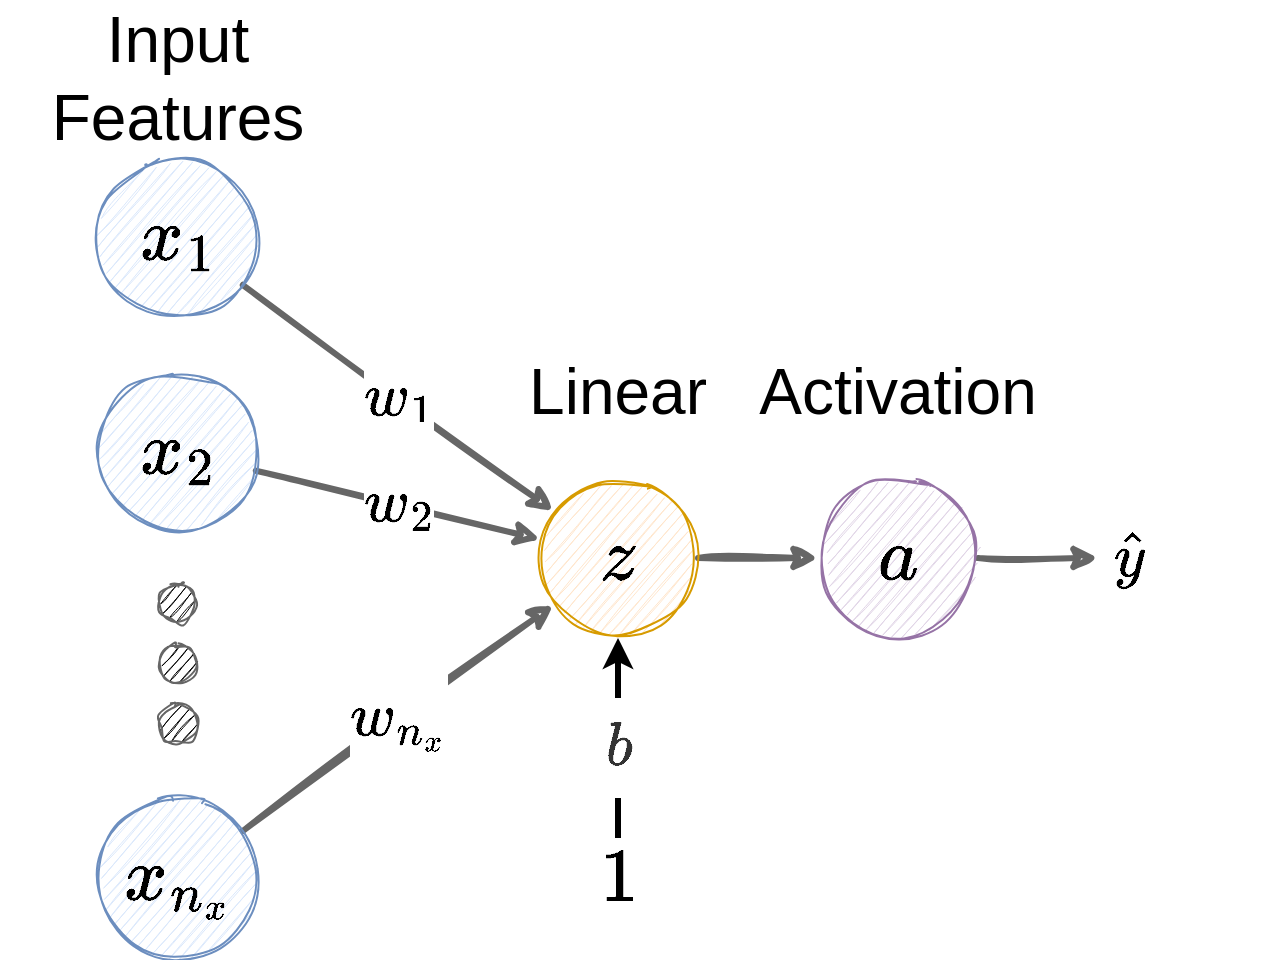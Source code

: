 <mxfile version="14.5.1" type="device"><diagram id="4wz7xuQKJkNMHfDtHuGY" name="Page-1"><mxGraphModel dx="1106" dy="2000" grid="1" gridSize="10" guides="1" tooltips="1" connect="1" arrows="1" fold="1" page="1" pageScale="1" pageWidth="850" pageHeight="1100" math="1" shadow="0"><root><mxCell id="0"/><mxCell id="1" parent="0"/><mxCell id="ma1jWITB2S8ZxH0wA29_-26" value="$$w_1$$" style="sketch=1;orthogonalLoop=1;jettySize=auto;html=1;fontSize=26;strokeWidth=3;fillColor=#f5f5f5;strokeColor=#666666;endArrow=classic;endFill=1;" parent="1" source="ma1jWITB2S8ZxH0wA29_-5" target="ma1jWITB2S8ZxH0wA29_-25" edge="1"><mxGeometry relative="1" as="geometry"/></mxCell><mxCell id="ma1jWITB2S8ZxH0wA29_-5" value="$$x_1$$" style="ellipse;whiteSpace=wrap;html=1;sketch=1;fontSize=32;fillColor=#dae8fc;strokeColor=#6c8ebf;" parent="1" vertex="1"><mxGeometry x="80" y="40" width="80" height="80" as="geometry"/></mxCell><mxCell id="ma1jWITB2S8ZxH0wA29_-27" value="$$w_2$$" style="sketch=1;orthogonalLoop=1;jettySize=auto;html=1;fontSize=26;strokeWidth=3;fillColor=#f5f5f5;strokeColor=#666666;endArrow=classic;endFill=1;" parent="1" source="ma1jWITB2S8ZxH0wA29_-6" target="ma1jWITB2S8ZxH0wA29_-25" edge="1"><mxGeometry relative="1" as="geometry"/></mxCell><mxCell id="ma1jWITB2S8ZxH0wA29_-6" value="$$x_2$$" style="ellipse;whiteSpace=wrap;html=1;sketch=1;fontSize=32;fillColor=#dae8fc;strokeColor=#6c8ebf;" parent="1" vertex="1"><mxGeometry x="80" y="147" width="80" height="80" as="geometry"/></mxCell><mxCell id="ma1jWITB2S8ZxH0wA29_-28" value="$$w_{n_x}$$" style="sketch=1;orthogonalLoop=1;jettySize=auto;html=1;fontSize=26;strokeWidth=3;fillColor=#f5f5f5;strokeColor=#666666;endArrow=classic;endFill=1;" parent="1" source="ma1jWITB2S8ZxH0wA29_-8" target="ma1jWITB2S8ZxH0wA29_-25" edge="1"><mxGeometry relative="1" as="geometry"/></mxCell><mxCell id="ma1jWITB2S8ZxH0wA29_-8" value="$$x_{n_x}$$" style="ellipse;whiteSpace=wrap;html=1;sketch=1;fontSize=32;fillColor=#dae8fc;strokeColor=#6c8ebf;" parent="1" vertex="1"><mxGeometry x="80" y="360" width="80" height="80" as="geometry"/></mxCell><mxCell id="ma1jWITB2S8ZxH0wA29_-23" value="" style="group;fontSize=32;" parent="1" vertex="1" connectable="0"><mxGeometry x="110" y="253" width="20" height="80" as="geometry"/></mxCell><mxCell id="ma1jWITB2S8ZxH0wA29_-10" value="" style="ellipse;whiteSpace=wrap;html=1;sketch=1;fontSize=32;strokeColor=#666666;fontColor=#333333;fillColor=#000000;aspect=fixed;" parent="ma1jWITB2S8ZxH0wA29_-23" vertex="1"><mxGeometry width="20" height="20" as="geometry"/></mxCell><mxCell id="ma1jWITB2S8ZxH0wA29_-12" value="" style="ellipse;whiteSpace=wrap;html=1;sketch=1;fontSize=32;strokeColor=#666666;fontColor=#333333;fillColor=#000000;aspect=fixed;" parent="ma1jWITB2S8ZxH0wA29_-23" vertex="1"><mxGeometry y="30" width="20" height="20" as="geometry"/></mxCell><mxCell id="ma1jWITB2S8ZxH0wA29_-13" value="" style="ellipse;whiteSpace=wrap;html=1;sketch=1;fontSize=32;strokeColor=#666666;fontColor=#333333;fillColor=#000000;aspect=fixed;" parent="ma1jWITB2S8ZxH0wA29_-23" vertex="1"><mxGeometry y="60" width="20" height="20" as="geometry"/></mxCell><mxCell id="ma1jWITB2S8ZxH0wA29_-30" value="" style="edgeStyle=none;sketch=1;orthogonalLoop=1;jettySize=auto;html=1;fontSize=32;strokeWidth=3;fillColor=#f5f5f5;strokeColor=#666666;endArrow=classic;endFill=1;" parent="1" source="ma1jWITB2S8ZxH0wA29_-25" target="ma1jWITB2S8ZxH0wA29_-29" edge="1"><mxGeometry relative="1" as="geometry"/></mxCell><mxCell id="ma1jWITB2S8ZxH0wA29_-25" value="$$z$$" style="ellipse;whiteSpace=wrap;html=1;sketch=1;fontSize=32;fillColor=#ffe6cc;strokeColor=#d79b00;" parent="1" vertex="1"><mxGeometry x="300" y="200" width="80" height="80" as="geometry"/></mxCell><mxCell id="ma1jWITB2S8ZxH0wA29_-38" style="edgeStyle=none;rounded=1;sketch=1;orthogonalLoop=1;jettySize=auto;html=1;exitX=1;exitY=0.5;exitDx=0;exitDy=0;endArrow=classic;endFill=1;strokeWidth=3;fontSize=32;strokeColor=#666666;fillColor=#f5f5f5;" parent="1" source="ma1jWITB2S8ZxH0wA29_-29" edge="1"><mxGeometry relative="1" as="geometry"><mxPoint x="580" y="240" as="targetPoint"/></mxGeometry></mxCell><mxCell id="ma1jWITB2S8ZxH0wA29_-29" value="$$a$$" style="ellipse;whiteSpace=wrap;html=1;sketch=1;fontSize=32;fillColor=#e1d5e7;strokeColor=#9673a6;" parent="1" vertex="1"><mxGeometry x="440" y="200" width="80" height="80" as="geometry"/></mxCell><mxCell id="ma1jWITB2S8ZxH0wA29_-32" value="Input Features" style="text;html=1;strokeColor=none;fillColor=none;align=center;verticalAlign=middle;whiteSpace=wrap;rounded=0;sketch=1;fontSize=32;" parent="1" vertex="1"><mxGeometry x="100" y="-10" width="40" height="20" as="geometry"/></mxCell><mxCell id="ma1jWITB2S8ZxH0wA29_-33" value="Linear" style="text;html=1;strokeColor=none;fillColor=none;align=center;verticalAlign=middle;whiteSpace=wrap;rounded=0;sketch=1;fontSize=32;" parent="1" vertex="1"><mxGeometry x="320" y="147" width="40" height="20" as="geometry"/></mxCell><mxCell id="ma1jWITB2S8ZxH0wA29_-34" value="Activation" style="text;html=1;strokeColor=none;fillColor=none;align=center;verticalAlign=middle;whiteSpace=wrap;rounded=0;sketch=1;fontSize=32;" parent="1" vertex="1"><mxGeometry x="460" y="147" width="40" height="20" as="geometry"/></mxCell><mxCell id="ma1jWITB2S8ZxH0wA29_-40" value="$$\hat y$$" style="text;html=1;align=center;verticalAlign=middle;resizable=0;points=[];autosize=1;fontSize=26;" parent="1" vertex="1"><mxGeometry x="525" y="220" width="140" height="40" as="geometry"/></mxCell><mxCell id="ma1jWITB2S8ZxH0wA29_-41" value="$$1$$" style="text;html=1;align=center;verticalAlign=middle;resizable=0;points=[];autosize=1;fontSize=32;" parent="1" vertex="1"><mxGeometry x="290" y="380" width="100" height="40" as="geometry"/></mxCell><mxCell id="ma1jWITB2S8ZxH0wA29_-42" value="" style="endArrow=classic;html=1;strokeWidth=3;fontSize=32;spacing=0;endSize=6;labelBackgroundColor=none;labelBorderColor=none;" parent="1" source="ma1jWITB2S8ZxH0wA29_-45" target="ma1jWITB2S8ZxH0wA29_-25" edge="1"><mxGeometry x="0.048" width="50" height="50" relative="1" as="geometry"><mxPoint x="340" y="322" as="sourcePoint"/><mxPoint x="370" y="330" as="targetPoint"/><mxPoint y="-1" as="offset"/></mxGeometry></mxCell><mxCell id="ma1jWITB2S8ZxH0wA29_-45" value="$$b$$" style="text;align=center;verticalAlign=middle;resizable=0;points=[];autosize=1;fontSize=26;fontColor=#333333;spacingTop=0;spacing=6;labelBorderColor=none;html=1;" parent="1" vertex="1"><mxGeometry x="290" y="310" width="100" height="50" as="geometry"/></mxCell><mxCell id="ma1jWITB2S8ZxH0wA29_-47" value="" style="endArrow=none;html=1;strokeWidth=3;fontSize=32;spacing=0;endSize=6;labelBackgroundColor=none;labelBorderColor=none;endFill=0;" parent="1" source="ma1jWITB2S8ZxH0wA29_-41" target="ma1jWITB2S8ZxH0wA29_-45" edge="1"><mxGeometry x="0.048" width="50" height="50" relative="1" as="geometry"><mxPoint x="340" y="385" as="sourcePoint"/><mxPoint x="340" y="280" as="targetPoint"/><mxPoint y="-1" as="offset"/></mxGeometry></mxCell></root></mxGraphModel></diagram></mxfile>